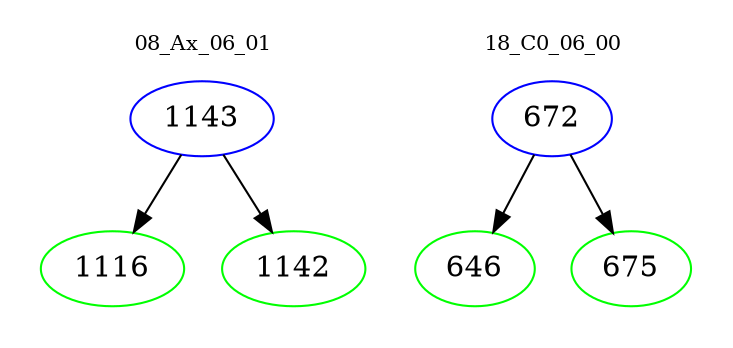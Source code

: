 digraph{
subgraph cluster_0 {
color = white
label = "08_Ax_06_01";
fontsize=10;
T0_1143 [label="1143", color="blue"]
T0_1143 -> T0_1116 [color="black"]
T0_1116 [label="1116", color="green"]
T0_1143 -> T0_1142 [color="black"]
T0_1142 [label="1142", color="green"]
}
subgraph cluster_1 {
color = white
label = "18_C0_06_00";
fontsize=10;
T1_672 [label="672", color="blue"]
T1_672 -> T1_646 [color="black"]
T1_646 [label="646", color="green"]
T1_672 -> T1_675 [color="black"]
T1_675 [label="675", color="green"]
}
}
